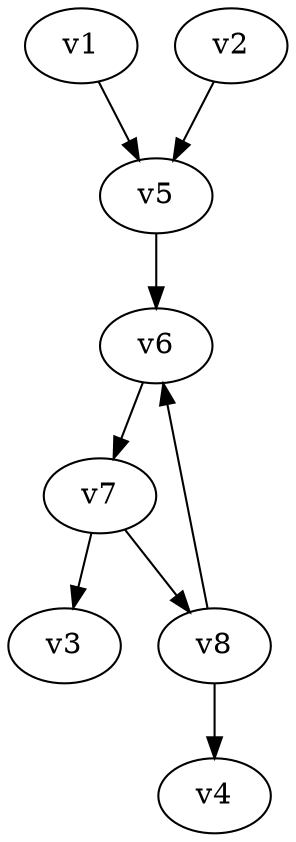 digraph tree_triangle_0 {
overall_factor=1;
multiplicity_factor=1;
v1;
v2;
v3;
v4;
v5 [int_id="V_3_SCALAR_000"];
v6 [int_id="V_3_SCALAR_000"];
v7 [int_id="V_3_SCALAR_000"];
v8 [int_id="V_3_SCALAR_000"];
v1 -> v5 [pdg=1000, name=p1, mom=p1];
v2 -> v5 [pdg=1000, name=p2, mom=p2];
v7 -> v3 [pdg=1000, name=p3, mom=p3];
v8 -> v4 [pdg=1000, name=p4, mom=p4];
v5 -> v6 [pdg=1000, name=q1];
v6 -> v7 [pdg=1000, name=q2];
v7 -> v8 [pdg=1000, name=q3];
v8 -> v6 [pdg=1000, name=q4, lmb_index=0];
}

